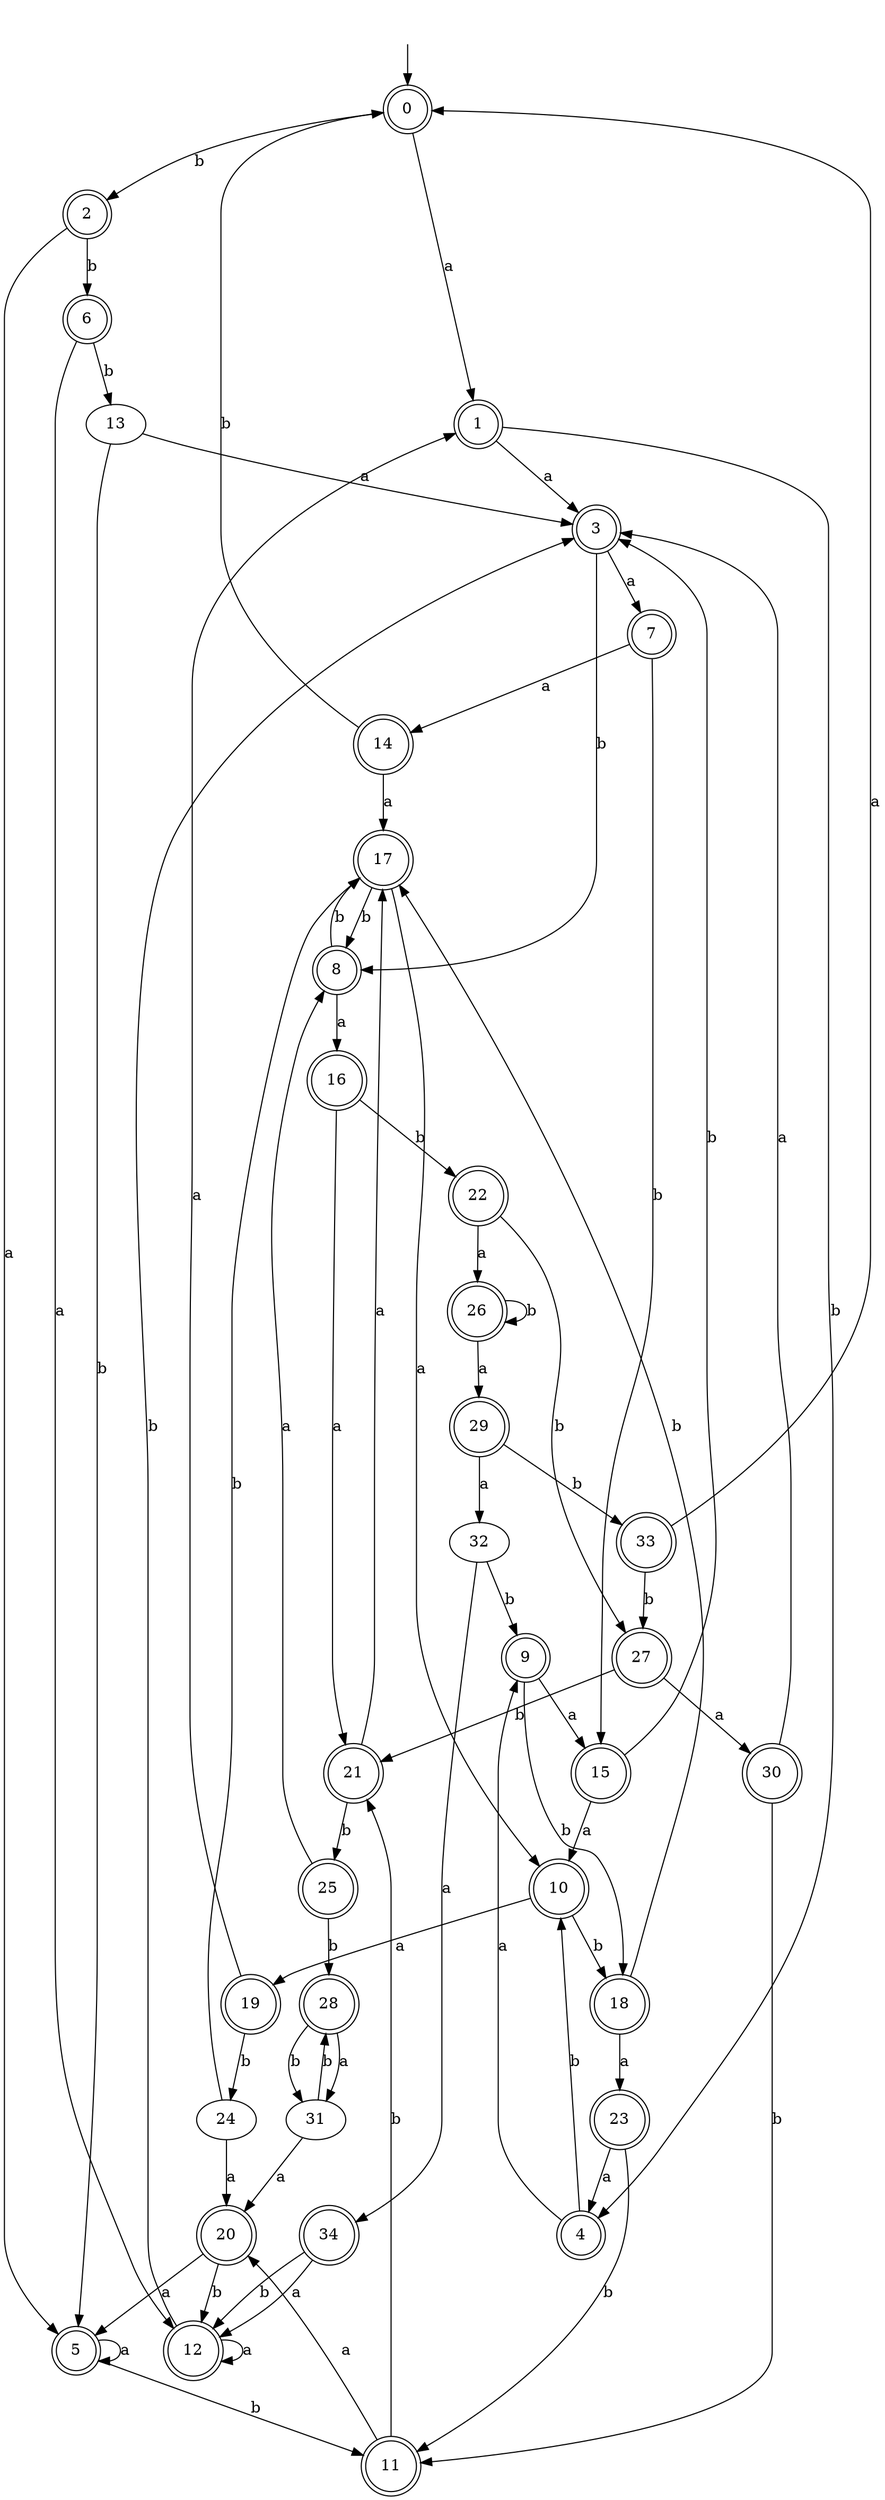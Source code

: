 digraph RandomDFA {
  __start0 [label="", shape=none];
  __start0 -> 0 [label=""];
  0 [shape=circle] [shape=doublecircle]
  0 -> 1 [label="a"]
  0 -> 2 [label="b"]
  1 [shape=doublecircle]
  1 -> 3 [label="a"]
  1 -> 4 [label="b"]
  2 [shape=doublecircle]
  2 -> 5 [label="a"]
  2 -> 6 [label="b"]
  3 [shape=doublecircle]
  3 -> 7 [label="a"]
  3 -> 8 [label="b"]
  4 [shape=doublecircle]
  4 -> 9 [label="a"]
  4 -> 10 [label="b"]
  5 [shape=doublecircle]
  5 -> 5 [label="a"]
  5 -> 11 [label="b"]
  6 [shape=doublecircle]
  6 -> 12 [label="a"]
  6 -> 13 [label="b"]
  7 [shape=doublecircle]
  7 -> 14 [label="a"]
  7 -> 15 [label="b"]
  8 [shape=doublecircle]
  8 -> 16 [label="a"]
  8 -> 17 [label="b"]
  9 [shape=doublecircle]
  9 -> 15 [label="a"]
  9 -> 18 [label="b"]
  10 [shape=doublecircle]
  10 -> 19 [label="a"]
  10 -> 18 [label="b"]
  11 [shape=doublecircle]
  11 -> 20 [label="a"]
  11 -> 21 [label="b"]
  12 [shape=doublecircle]
  12 -> 12 [label="a"]
  12 -> 3 [label="b"]
  13
  13 -> 3 [label="a"]
  13 -> 5 [label="b"]
  14 [shape=doublecircle]
  14 -> 17 [label="a"]
  14 -> 0 [label="b"]
  15 [shape=doublecircle]
  15 -> 10 [label="a"]
  15 -> 3 [label="b"]
  16 [shape=doublecircle]
  16 -> 21 [label="a"]
  16 -> 22 [label="b"]
  17 [shape=doublecircle]
  17 -> 10 [label="a"]
  17 -> 8 [label="b"]
  18 [shape=doublecircle]
  18 -> 23 [label="a"]
  18 -> 17 [label="b"]
  19 [shape=doublecircle]
  19 -> 1 [label="a"]
  19 -> 24 [label="b"]
  20 [shape=doublecircle]
  20 -> 5 [label="a"]
  20 -> 12 [label="b"]
  21 [shape=doublecircle]
  21 -> 17 [label="a"]
  21 -> 25 [label="b"]
  22 [shape=doublecircle]
  22 -> 26 [label="a"]
  22 -> 27 [label="b"]
  23 [shape=doublecircle]
  23 -> 4 [label="a"]
  23 -> 11 [label="b"]
  24
  24 -> 20 [label="a"]
  24 -> 17 [label="b"]
  25 [shape=doublecircle]
  25 -> 8 [label="a"]
  25 -> 28 [label="b"]
  26 [shape=doublecircle]
  26 -> 29 [label="a"]
  26 -> 26 [label="b"]
  27 [shape=doublecircle]
  27 -> 30 [label="a"]
  27 -> 21 [label="b"]
  28 [shape=doublecircle]
  28 -> 31 [label="a"]
  28 -> 31 [label="b"]
  29 [shape=doublecircle]
  29 -> 32 [label="a"]
  29 -> 33 [label="b"]
  30 [shape=doublecircle]
  30 -> 3 [label="a"]
  30 -> 11 [label="b"]
  31
  31 -> 20 [label="a"]
  31 -> 28 [label="b"]
  32
  32 -> 34 [label="a"]
  32 -> 9 [label="b"]
  33 [shape=doublecircle]
  33 -> 0 [label="a"]
  33 -> 27 [label="b"]
  34 [shape=doublecircle]
  34 -> 12 [label="a"]
  34 -> 12 [label="b"]
}
